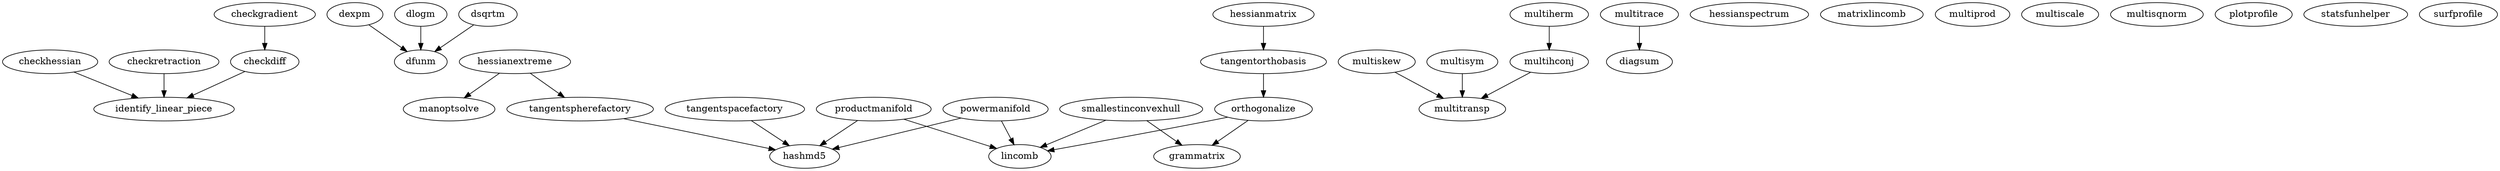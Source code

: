 /* Created by mdot for Matlab */
digraph m2html {
  checkdiff -> identify_linear_piece;
  checkgradient -> checkdiff;
  checkhessian -> identify_linear_piece;
  checkretraction -> identify_linear_piece;
  dexpm -> dfunm;
  dlogm -> dfunm;
  dsqrtm -> dfunm;
  hessianextreme -> manoptsolve;
  hessianextreme -> tangentspherefactory;
  hessianmatrix -> tangentorthobasis;
  multihconj -> multitransp;
  multiherm -> multihconj;
  multiskew -> multitransp;
  multisym -> multitransp;
  multitrace -> diagsum;
  orthogonalize -> grammatrix;
  orthogonalize -> lincomb;
  powermanifold -> hashmd5;
  powermanifold -> lincomb;
  productmanifold -> hashmd5;
  productmanifold -> lincomb;
  smallestinconvexhull -> grammatrix;
  smallestinconvexhull -> lincomb;
  tangentorthobasis -> orthogonalize;
  tangentspacefactory -> hashmd5;
  tangentspherefactory -> hashmd5;

  checkdiff [URL="checkdiff.html"];
  checkgradient [URL="checkgradient.html"];
  checkhessian [URL="checkhessian.html"];
  checkretraction [URL="checkretraction.html"];
  dexpm [URL="dexpm.html"];
  dfunm [URL="dfunm.html"];
  diagsum [URL="diagsum.html"];
  dlogm [URL="dlogm.html"];
  dsqrtm [URL="dsqrtm.html"];
  grammatrix [URL="grammatrix.html"];
  hashmd5 [URL="hashmd5.html"];
  hessianextreme [URL="hessianextreme.html"];
  hessianmatrix [URL="hessianmatrix.html"];
  hessianspectrum [URL="hessianspectrum.html"];
  identify_linear_piece [URL="identify_linear_piece.html"];
  lincomb [URL="lincomb.html"];
  manoptsolve [URL="manoptsolve.html"];
  matrixlincomb [URL="matrixlincomb.html"];
  multihconj [URL="multihconj.html"];
  multiherm [URL="multiherm.html"];
  multiprod [URL="multiprod.html"];
  multiscale [URL="multiscale.html"];
  multiskew [URL="multiskew.html"];
  multisqnorm [URL="multisqnorm.html"];
  multisym [URL="multisym.html"];
  multitrace [URL="multitrace.html"];
  multitransp [URL="multitransp.html"];
  orthogonalize [URL="orthogonalize.html"];
  plotprofile [URL="plotprofile.html"];
  powermanifold [URL="powermanifold.html"];
  productmanifold [URL="productmanifold.html"];
  smallestinconvexhull [URL="smallestinconvexhull.html"];
  statsfunhelper [URL="statsfunhelper.html"];
  surfprofile [URL="surfprofile.html"];
  tangentorthobasis [URL="tangentorthobasis.html"];
  tangentspacefactory [URL="tangentspacefactory.html"];
  tangentspherefactory [URL="tangentspherefactory.html"];
}
